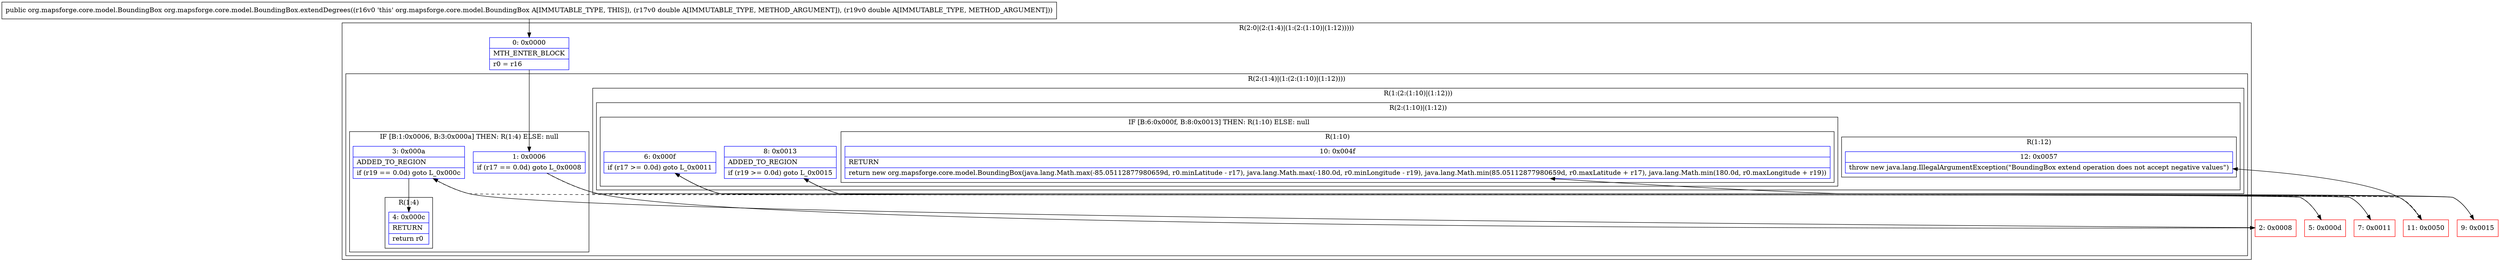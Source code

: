 digraph "CFG fororg.mapsforge.core.model.BoundingBox.extendDegrees(DD)Lorg\/mapsforge\/core\/model\/BoundingBox;" {
subgraph cluster_Region_1069128135 {
label = "R(2:0|(2:(1:4)|(1:(2:(1:10)|(1:12)))))";
node [shape=record,color=blue];
Node_0 [shape=record,label="{0\:\ 0x0000|MTH_ENTER_BLOCK\l|r0 = r16\l}"];
subgraph cluster_Region_362976279 {
label = "R(2:(1:4)|(1:(2:(1:10)|(1:12))))";
node [shape=record,color=blue];
subgraph cluster_IfRegion_594428994 {
label = "IF [B:1:0x0006, B:3:0x000a] THEN: R(1:4) ELSE: null";
node [shape=record,color=blue];
Node_1 [shape=record,label="{1\:\ 0x0006|if (r17 == 0.0d) goto L_0x0008\l}"];
Node_3 [shape=record,label="{3\:\ 0x000a|ADDED_TO_REGION\l|if (r19 == 0.0d) goto L_0x000c\l}"];
subgraph cluster_Region_1143417843 {
label = "R(1:4)";
node [shape=record,color=blue];
Node_4 [shape=record,label="{4\:\ 0x000c|RETURN\l|return r0\l}"];
}
}
subgraph cluster_Region_925103377 {
label = "R(1:(2:(1:10)|(1:12)))";
node [shape=record,color=blue];
subgraph cluster_Region_916512206 {
label = "R(2:(1:10)|(1:12))";
node [shape=record,color=blue];
subgraph cluster_IfRegion_1740493580 {
label = "IF [B:6:0x000f, B:8:0x0013] THEN: R(1:10) ELSE: null";
node [shape=record,color=blue];
Node_6 [shape=record,label="{6\:\ 0x000f|if (r17 \>= 0.0d) goto L_0x0011\l}"];
Node_8 [shape=record,label="{8\:\ 0x0013|ADDED_TO_REGION\l|if (r19 \>= 0.0d) goto L_0x0015\l}"];
subgraph cluster_Region_448267451 {
label = "R(1:10)";
node [shape=record,color=blue];
Node_10 [shape=record,label="{10\:\ 0x004f|RETURN\l|return new org.mapsforge.core.model.BoundingBox(java.lang.Math.max(\-85.05112877980659d, r0.minLatitude \- r17), java.lang.Math.max(\-180.0d, r0.minLongitude \- r19), java.lang.Math.min(85.05112877980659d, r0.maxLatitude + r17), java.lang.Math.min(180.0d, r0.maxLongitude + r19))\l}"];
}
}
subgraph cluster_Region_840688000 {
label = "R(1:12)";
node [shape=record,color=blue];
Node_12 [shape=record,label="{12\:\ 0x0057|throw new java.lang.IllegalArgumentException(\"BoundingBox extend operation does not accept negative values\")\l}"];
}
}
}
}
}
Node_2 [shape=record,color=red,label="{2\:\ 0x0008}"];
Node_5 [shape=record,color=red,label="{5\:\ 0x000d}"];
Node_7 [shape=record,color=red,label="{7\:\ 0x0011}"];
Node_9 [shape=record,color=red,label="{9\:\ 0x0015}"];
Node_11 [shape=record,color=red,label="{11\:\ 0x0050}"];
MethodNode[shape=record,label="{public org.mapsforge.core.model.BoundingBox org.mapsforge.core.model.BoundingBox.extendDegrees((r16v0 'this' org.mapsforge.core.model.BoundingBox A[IMMUTABLE_TYPE, THIS]), (r17v0 double A[IMMUTABLE_TYPE, METHOD_ARGUMENT]), (r19v0 double A[IMMUTABLE_TYPE, METHOD_ARGUMENT])) }"];
MethodNode -> Node_0;
Node_0 -> Node_1;
Node_1 -> Node_2;
Node_1 -> Node_5[style=dashed];
Node_3 -> Node_4;
Node_3 -> Node_5[style=dashed];
Node_6 -> Node_7;
Node_6 -> Node_11[style=dashed];
Node_8 -> Node_9;
Node_8 -> Node_11[style=dashed];
Node_2 -> Node_3;
Node_5 -> Node_6;
Node_7 -> Node_8;
Node_9 -> Node_10;
Node_11 -> Node_12;
}


